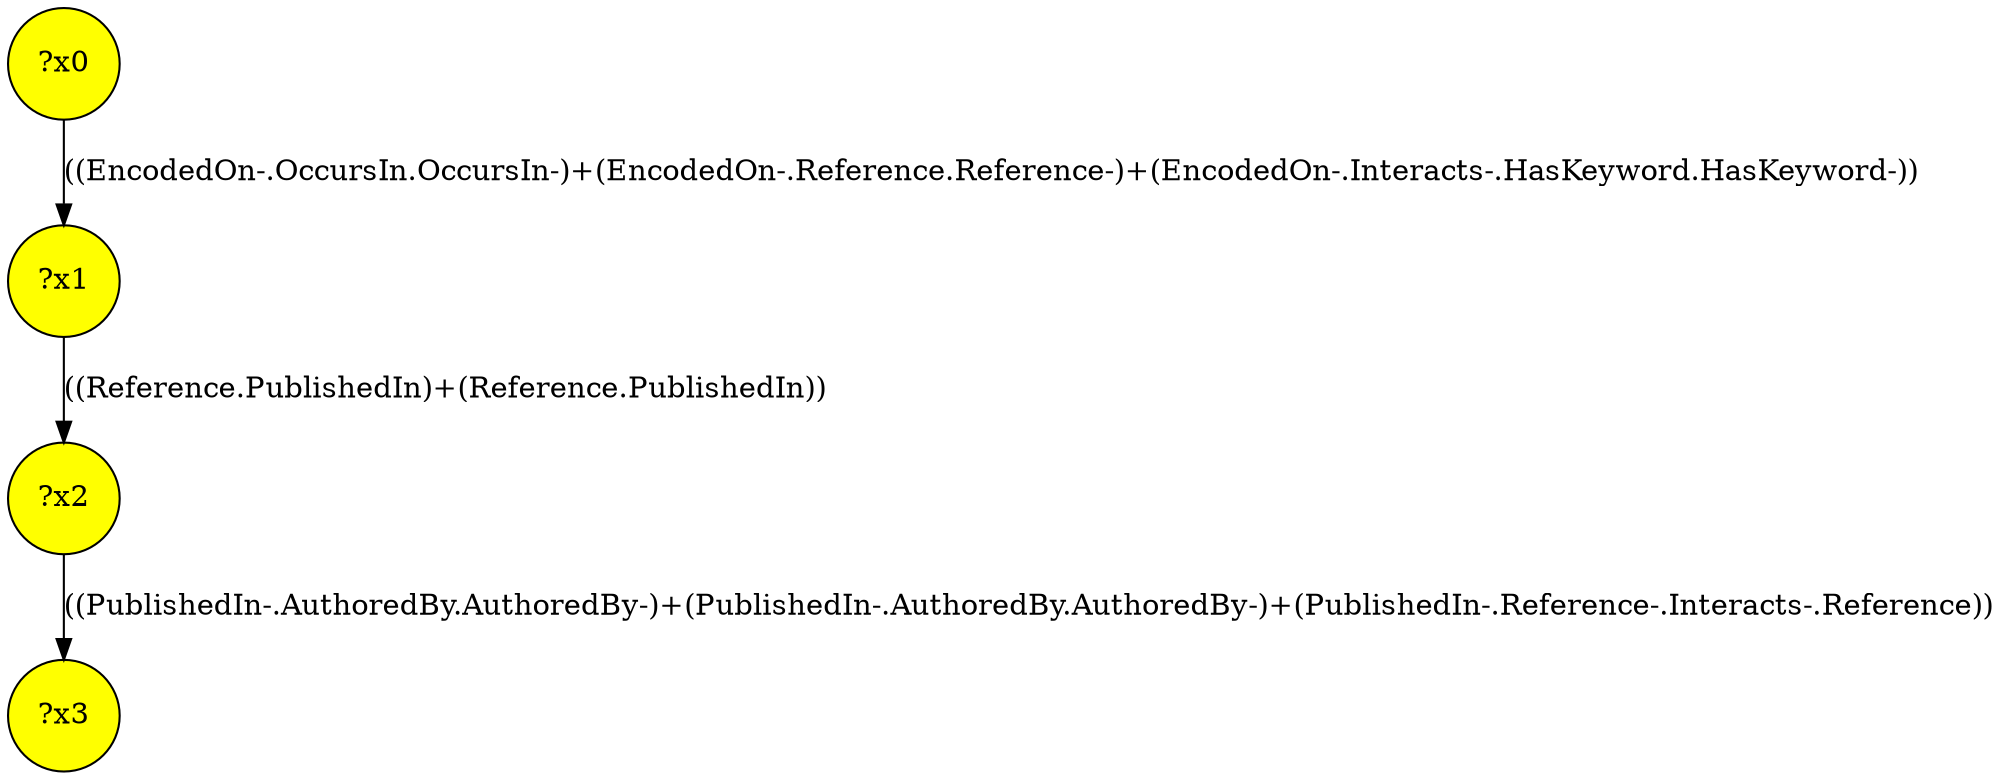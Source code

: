 digraph g {
	x3 [fillcolor="yellow", style="filled," shape=circle, label="?x3"];
	x0 [fillcolor="yellow", style="filled," shape=circle, label="?x0"];
	x1 [fillcolor="yellow", style="filled," shape=circle, label="?x1"];
	x2 [fillcolor="yellow", style="filled," shape=circle, label="?x2"];
	x0 -> x1 [label="((EncodedOn-.OccursIn.OccursIn-)+(EncodedOn-.Reference.Reference-)+(EncodedOn-.Interacts-.HasKeyword.HasKeyword-))"];
	x1 -> x2 [label="((Reference.PublishedIn)+(Reference.PublishedIn))"];
	x2 -> x3 [label="((PublishedIn-.AuthoredBy.AuthoredBy-)+(PublishedIn-.AuthoredBy.AuthoredBy-)+(PublishedIn-.Reference-.Interacts-.Reference))"];
}
